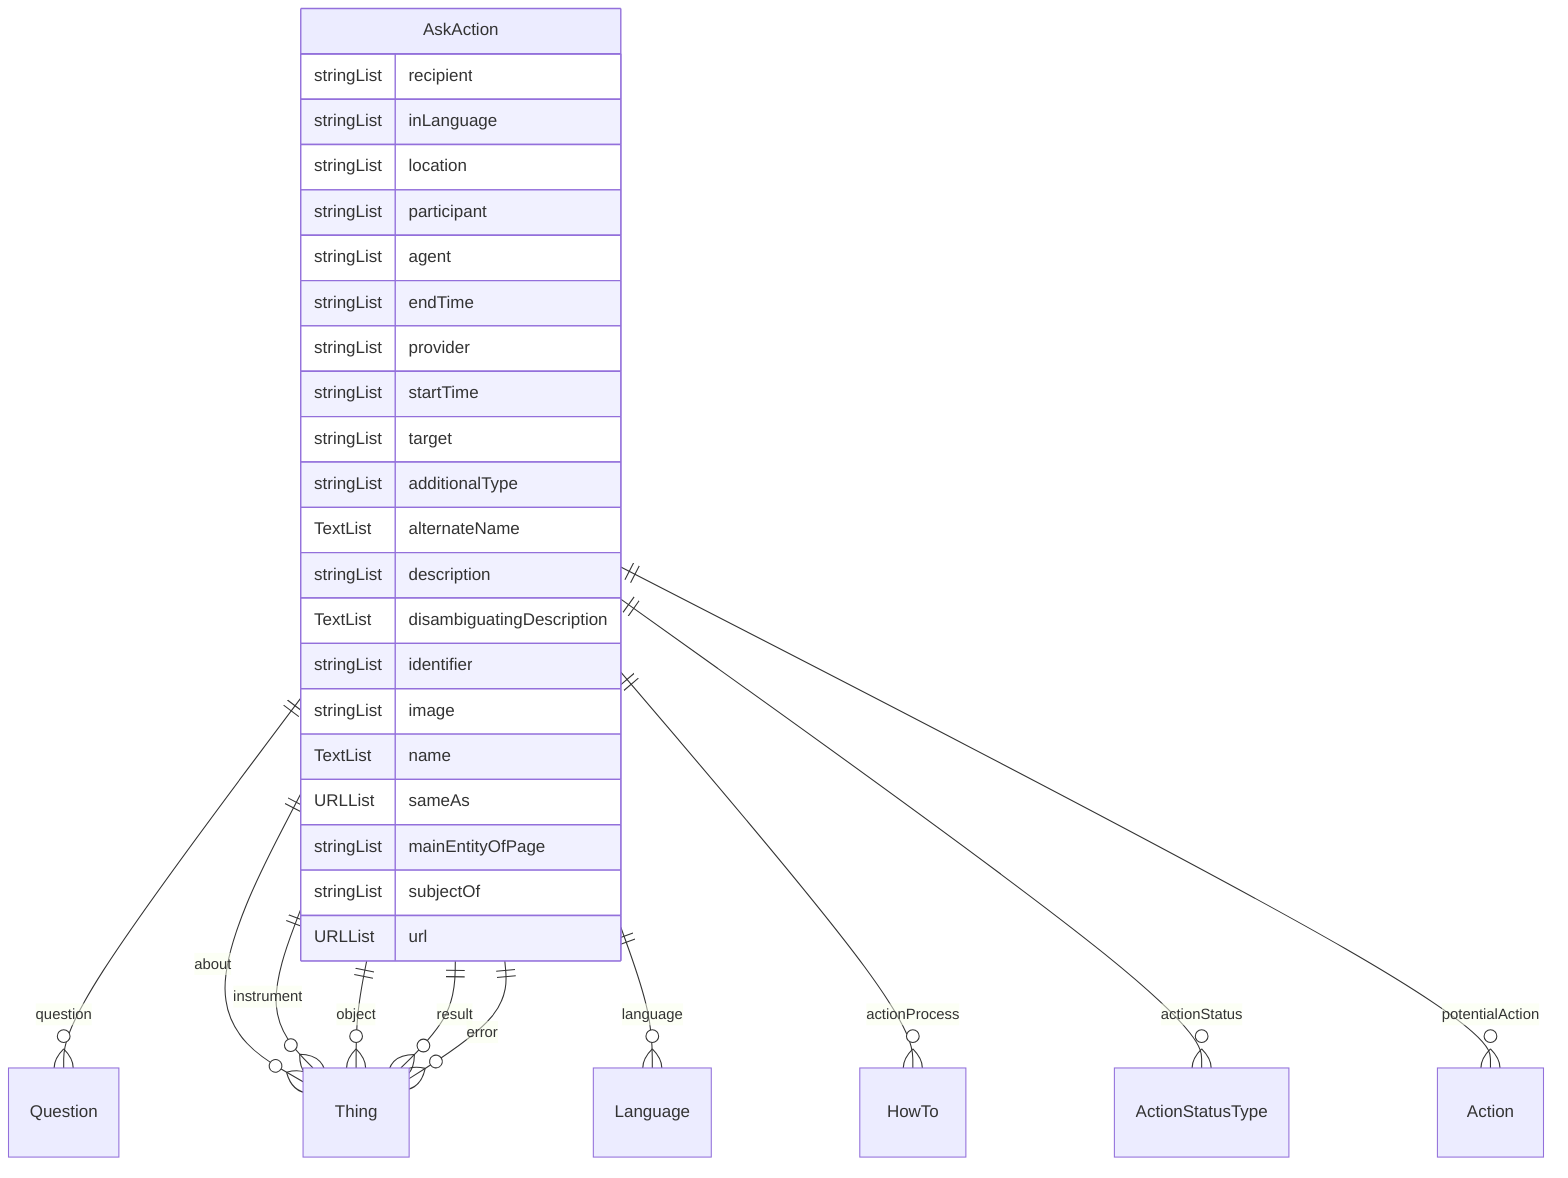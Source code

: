 erDiagram
AskAction {
    stringList recipient  
    stringList inLanguage  
    stringList location  
    stringList participant  
    stringList agent  
    stringList endTime  
    stringList provider  
    stringList startTime  
    stringList target  
    stringList additionalType  
    TextList alternateName  
    stringList description  
    TextList disambiguatingDescription  
    stringList identifier  
    stringList image  
    TextList name  
    URLList sameAs  
    stringList mainEntityOfPage  
    stringList subjectOf  
    URLList url  
}

AskAction ||--}o Question : "question"
AskAction ||--}o Thing : "about"
AskAction ||--}o Language : "language"
AskAction ||--}o Thing : "instrument"
AskAction ||--}o Thing : "object"
AskAction ||--}o Thing : "result"
AskAction ||--}o HowTo : "actionProcess"
AskAction ||--}o ActionStatusType : "actionStatus"
AskAction ||--}o Thing : "error"
AskAction ||--}o Action : "potentialAction"